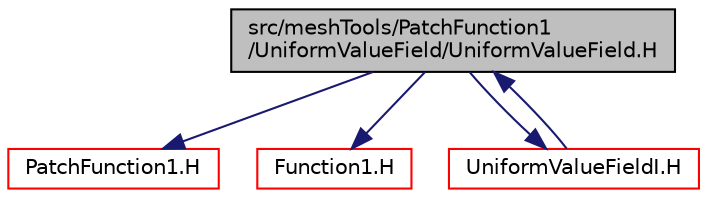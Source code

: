 digraph "src/meshTools/PatchFunction1/UniformValueField/UniformValueField.H"
{
  bgcolor="transparent";
  edge [fontname="Helvetica",fontsize="10",labelfontname="Helvetica",labelfontsize="10"];
  node [fontname="Helvetica",fontsize="10",shape=record];
  Node1 [label="src/meshTools/PatchFunction1\l/UniformValueField/UniformValueField.H",height=0.2,width=0.4,color="black", fillcolor="grey75", style="filled" fontcolor="black"];
  Node1 -> Node2 [color="midnightblue",fontsize="10",style="solid",fontname="Helvetica"];
  Node2 [label="PatchFunction1.H",height=0.2,width=0.4,color="red",URL="$PatchFunction1_8H.html"];
  Node1 -> Node3 [color="midnightblue",fontsize="10",style="solid",fontname="Helvetica"];
  Node3 [label="Function1.H",height=0.2,width=0.4,color="red",URL="$Function1_8H.html"];
  Node1 -> Node4 [color="midnightblue",fontsize="10",style="solid",fontname="Helvetica"];
  Node4 [label="UniformValueFieldI.H",height=0.2,width=0.4,color="red",URL="$UniformValueFieldI_8H.html"];
  Node4 -> Node1 [color="midnightblue",fontsize="10",style="solid",fontname="Helvetica"];
}
